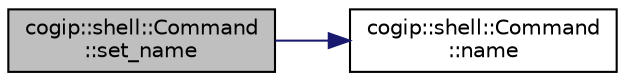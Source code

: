 digraph "cogip::shell::Command::set_name"
{
 // LATEX_PDF_SIZE
  bgcolor="transparent";
  edge [fontname="Helvetica",fontsize="10",labelfontname="Helvetica",labelfontsize="10"];
  node [fontname="Helvetica",fontsize="10",shape=record];
  rankdir="LR";
  Node1 [label="cogip::shell::Command\l::set_name",height=0.2,width=0.4,color="black", fillcolor="grey75", style="filled", fontcolor="black",tooltip="Return the name of this menu."];
  Node1 -> Node2 [color="midnightblue",fontsize="10",style="solid",fontname="Helvetica"];
  Node2 [label="cogip::shell::Command\l::name",height=0.2,width=0.4,color="black",URL="$classcogip_1_1shell_1_1Command.html#ad8e613cf3e7b096f56c5cae0fe120077",tooltip="Return the name of this command."];
}
